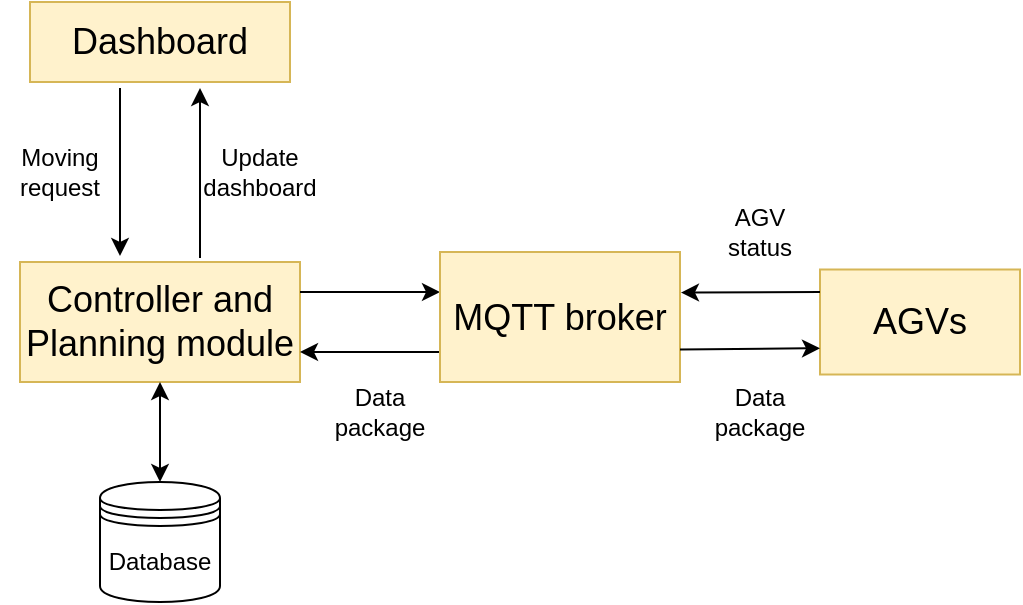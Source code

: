 <mxfile version="15.2.9" type="device"><diagram id="mYiZ3CntHsbcu9_HIwSN" name="Page-1"><mxGraphModel dx="1426" dy="663" grid="0" gridSize="10" guides="1" tooltips="1" connect="1" arrows="1" fold="1" page="1" pageScale="1" pageWidth="827" pageHeight="1169" math="0" shadow="0"><root><mxCell id="0"/><mxCell id="1" parent="0"/><mxCell id="q-EWNMbEkIhJ0eHTCwbz-1" value="&lt;font style=&quot;font-size: 18px&quot;&gt;Dashboard&lt;/font&gt;" style="text;html=1;strokeColor=#d6b656;fillColor=#fff2cc;align=center;verticalAlign=middle;whiteSpace=wrap;rounded=0;" parent="1" vertex="1"><mxGeometry x="75" y="40" width="130" height="40" as="geometry"/></mxCell><mxCell id="q-EWNMbEkIhJ0eHTCwbz-3" value="&lt;font style=&quot;font-size: 18px&quot;&gt;Controller and Planning module&lt;/font&gt;" style="text;html=1;strokeColor=#d6b656;fillColor=#fff2cc;align=center;verticalAlign=middle;whiteSpace=wrap;rounded=0;" parent="1" vertex="1"><mxGeometry x="70" y="170" width="140" height="60" as="geometry"/></mxCell><mxCell id="q-EWNMbEkIhJ0eHTCwbz-4" value="" style="endArrow=classic;html=1;" parent="1" edge="1"><mxGeometry width="50" height="50" relative="1" as="geometry"><mxPoint x="120" y="83" as="sourcePoint"/><mxPoint x="120" y="167" as="targetPoint"/></mxGeometry></mxCell><mxCell id="q-EWNMbEkIhJ0eHTCwbz-5" value="" style="endArrow=classic;html=1;" parent="1" edge="1"><mxGeometry width="50" height="50" relative="1" as="geometry"><mxPoint x="160" y="168" as="sourcePoint"/><mxPoint x="160" y="83" as="targetPoint"/><Array as="points"><mxPoint x="160" y="140"/></Array></mxGeometry></mxCell><mxCell id="q-EWNMbEkIhJ0eHTCwbz-6" value="Moving request" style="text;html=1;strokeColor=none;fillColor=none;align=center;verticalAlign=middle;whiteSpace=wrap;rounded=0;" parent="1" vertex="1"><mxGeometry x="60" y="100" width="60" height="50" as="geometry"/></mxCell><mxCell id="q-EWNMbEkIhJ0eHTCwbz-7" value="Update dashboard" style="text;html=1;strokeColor=none;fillColor=none;align=center;verticalAlign=middle;whiteSpace=wrap;rounded=0;" parent="1" vertex="1"><mxGeometry x="160" y="100" width="60" height="50" as="geometry"/></mxCell><mxCell id="q-EWNMbEkIhJ0eHTCwbz-8" value="" style="endArrow=classic;html=1;exitX=1;exitY=0.25;exitDx=0;exitDy=0;" parent="1" source="q-EWNMbEkIhJ0eHTCwbz-3" edge="1"><mxGeometry width="50" height="50" relative="1" as="geometry"><mxPoint x="390" y="410" as="sourcePoint"/><mxPoint x="280" y="185" as="targetPoint"/></mxGeometry></mxCell><mxCell id="q-EWNMbEkIhJ0eHTCwbz-9" value="" style="endArrow=classic;html=1;entryX=1;entryY=0.75;entryDx=0;entryDy=0;" parent="1" target="q-EWNMbEkIhJ0eHTCwbz-3" edge="1"><mxGeometry width="50" height="50" relative="1" as="geometry"><mxPoint x="280" y="215" as="sourcePoint"/><mxPoint x="440" y="360" as="targetPoint"/><Array as="points"><mxPoint x="260" y="215"/></Array></mxGeometry></mxCell><mxCell id="q-EWNMbEkIhJ0eHTCwbz-10" value="Data package" style="text;html=1;strokeColor=none;fillColor=none;align=center;verticalAlign=middle;whiteSpace=wrap;rounded=0;" parent="1" vertex="1"><mxGeometry x="220" y="220" width="60" height="50" as="geometry"/></mxCell><mxCell id="q-EWNMbEkIhJ0eHTCwbz-11" value="&lt;font style=&quot;font-size: 18px&quot;&gt;MQTT broker&lt;/font&gt;" style="text;html=1;strokeColor=#d6b656;fillColor=#fff2cc;align=center;verticalAlign=middle;whiteSpace=wrap;rounded=0;" parent="1" vertex="1"><mxGeometry x="280" y="165" width="120" height="65" as="geometry"/></mxCell><mxCell id="q-EWNMbEkIhJ0eHTCwbz-14" value="Data package" style="text;html=1;strokeColor=none;fillColor=none;align=center;verticalAlign=middle;whiteSpace=wrap;rounded=0;" parent="1" vertex="1"><mxGeometry x="410" y="220" width="60" height="50" as="geometry"/></mxCell><mxCell id="q-EWNMbEkIhJ0eHTCwbz-15" value="&lt;font style=&quot;font-size: 18px&quot;&gt;AGVs&lt;/font&gt;" style="text;html=1;strokeColor=#d6b656;fillColor=#fff2cc;align=center;verticalAlign=middle;whiteSpace=wrap;rounded=0;" parent="1" vertex="1"><mxGeometry x="470" y="173.75" width="100" height="52.5" as="geometry"/></mxCell><mxCell id="q-EWNMbEkIhJ0eHTCwbz-16" value="AGV status" style="text;html=1;strokeColor=none;fillColor=none;align=center;verticalAlign=middle;whiteSpace=wrap;rounded=0;" parent="1" vertex="1"><mxGeometry x="410" y="130" width="60" height="50" as="geometry"/></mxCell><mxCell id="q-EWNMbEkIhJ0eHTCwbz-19" value="" style="endArrow=classic;html=1;entryX=1.004;entryY=0.312;entryDx=0;entryDy=0;entryPerimeter=0;" parent="1" target="q-EWNMbEkIhJ0eHTCwbz-11" edge="1"><mxGeometry width="50" height="50" relative="1" as="geometry"><mxPoint x="470" y="185" as="sourcePoint"/><mxPoint x="440" y="330" as="targetPoint"/></mxGeometry></mxCell><mxCell id="q-EWNMbEkIhJ0eHTCwbz-25" value="" style="endArrow=classic;html=1;exitX=1;exitY=0.75;exitDx=0;exitDy=0;entryX=0;entryY=0.75;entryDx=0;entryDy=0;" parent="1" source="q-EWNMbEkIhJ0eHTCwbz-11" target="q-EWNMbEkIhJ0eHTCwbz-15" edge="1"><mxGeometry width="50" height="50" relative="1" as="geometry"><mxPoint x="390" y="380" as="sourcePoint"/><mxPoint x="440" y="330" as="targetPoint"/></mxGeometry></mxCell><mxCell id="v_XwUjniKDtN_ipoB-W1-1" value="" style="endArrow=classic;startArrow=classic;html=1;entryX=0.5;entryY=1;entryDx=0;entryDy=0;" edge="1" parent="1" target="q-EWNMbEkIhJ0eHTCwbz-3"><mxGeometry width="50" height="50" relative="1" as="geometry"><mxPoint x="140" y="280" as="sourcePoint"/><mxPoint x="210" y="330" as="targetPoint"/></mxGeometry></mxCell><mxCell id="v_XwUjniKDtN_ipoB-W1-2" value="Database" style="shape=datastore;whiteSpace=wrap;html=1;" vertex="1" parent="1"><mxGeometry x="110" y="280" width="60" height="60" as="geometry"/></mxCell></root></mxGraphModel></diagram></mxfile>
